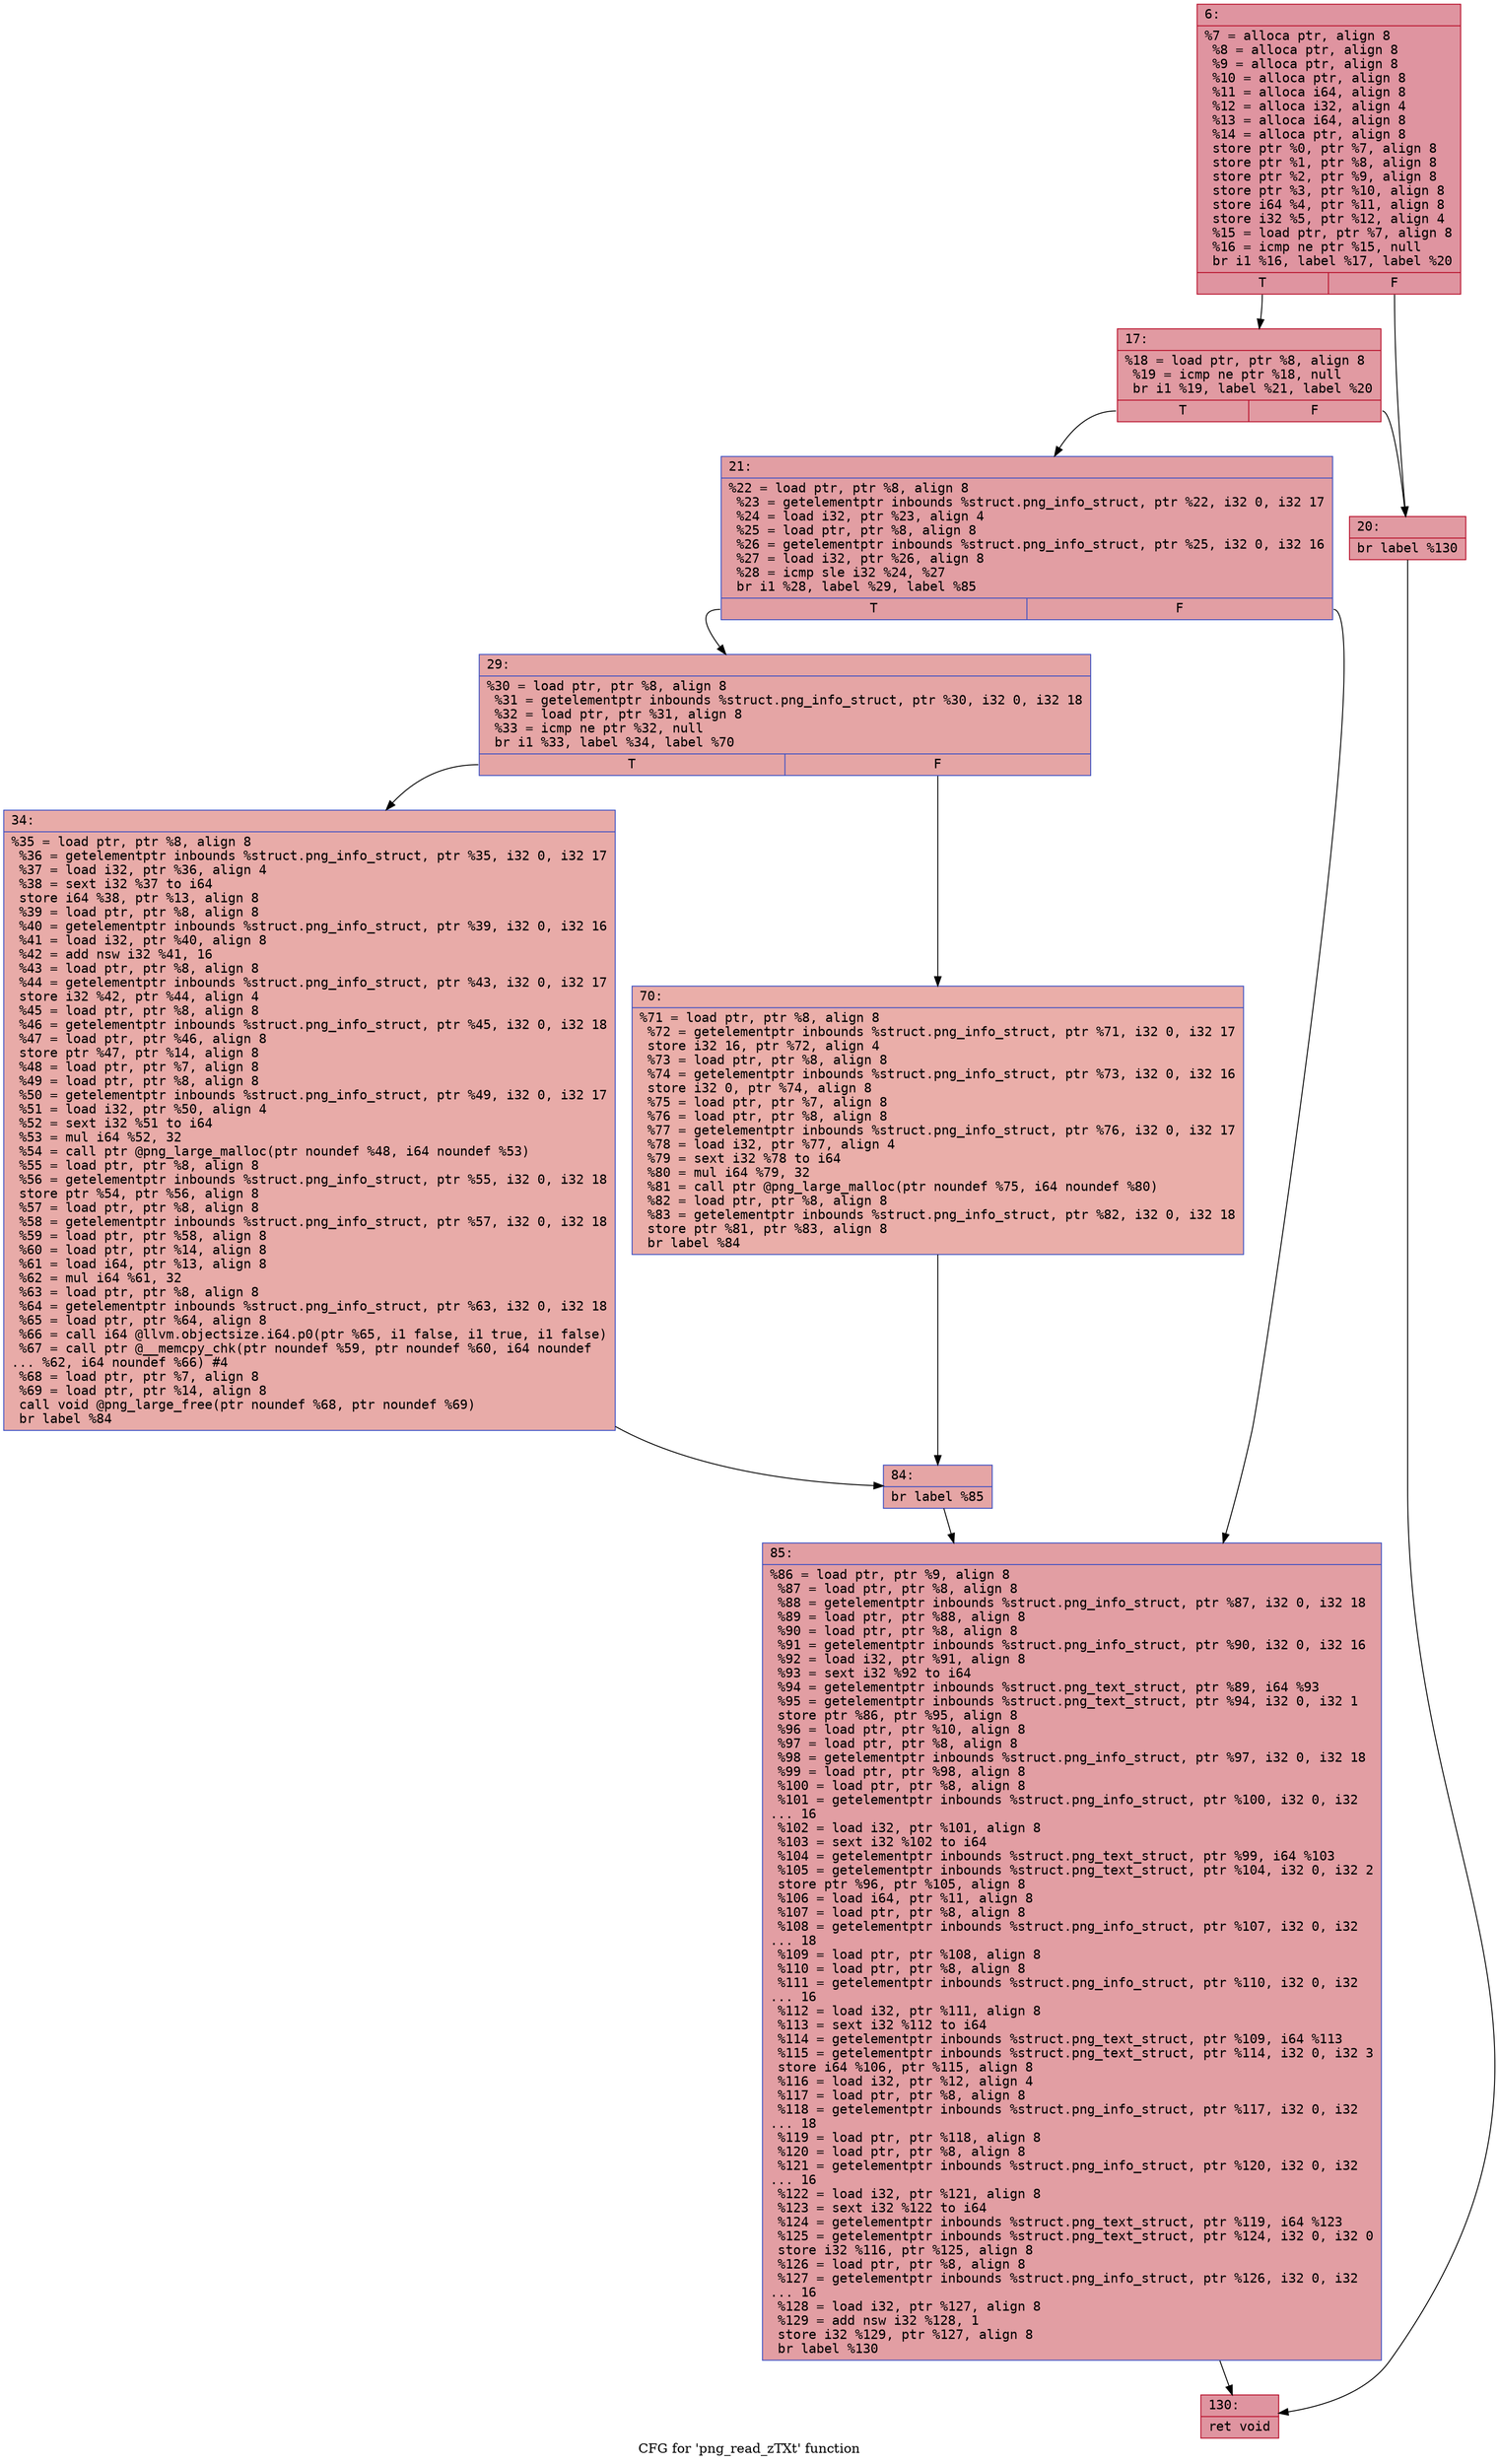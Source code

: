 digraph "CFG for 'png_read_zTXt' function" {
	label="CFG for 'png_read_zTXt' function";

	Node0x6000023377a0 [shape=record,color="#b70d28ff", style=filled, fillcolor="#b70d2870" fontname="Courier",label="{6:\l|  %7 = alloca ptr, align 8\l  %8 = alloca ptr, align 8\l  %9 = alloca ptr, align 8\l  %10 = alloca ptr, align 8\l  %11 = alloca i64, align 8\l  %12 = alloca i32, align 4\l  %13 = alloca i64, align 8\l  %14 = alloca ptr, align 8\l  store ptr %0, ptr %7, align 8\l  store ptr %1, ptr %8, align 8\l  store ptr %2, ptr %9, align 8\l  store ptr %3, ptr %10, align 8\l  store i64 %4, ptr %11, align 8\l  store i32 %5, ptr %12, align 4\l  %15 = load ptr, ptr %7, align 8\l  %16 = icmp ne ptr %15, null\l  br i1 %16, label %17, label %20\l|{<s0>T|<s1>F}}"];
	Node0x6000023377a0:s0 -> Node0x6000023377f0[tooltip="6 -> 17\nProbability 62.50%" ];
	Node0x6000023377a0:s1 -> Node0x600002337840[tooltip="6 -> 20\nProbability 37.50%" ];
	Node0x6000023377f0 [shape=record,color="#b70d28ff", style=filled, fillcolor="#bb1b2c70" fontname="Courier",label="{17:\l|  %18 = load ptr, ptr %8, align 8\l  %19 = icmp ne ptr %18, null\l  br i1 %19, label %21, label %20\l|{<s0>T|<s1>F}}"];
	Node0x6000023377f0:s0 -> Node0x600002337890[tooltip="17 -> 21\nProbability 62.50%" ];
	Node0x6000023377f0:s1 -> Node0x600002337840[tooltip="17 -> 20\nProbability 37.50%" ];
	Node0x600002337840 [shape=record,color="#b70d28ff", style=filled, fillcolor="#bb1b2c70" fontname="Courier",label="{20:\l|  br label %130\l}"];
	Node0x600002337840 -> Node0x600002337a70[tooltip="20 -> 130\nProbability 100.00%" ];
	Node0x600002337890 [shape=record,color="#3d50c3ff", style=filled, fillcolor="#be242e70" fontname="Courier",label="{21:\l|  %22 = load ptr, ptr %8, align 8\l  %23 = getelementptr inbounds %struct.png_info_struct, ptr %22, i32 0, i32 17\l  %24 = load i32, ptr %23, align 4\l  %25 = load ptr, ptr %8, align 8\l  %26 = getelementptr inbounds %struct.png_info_struct, ptr %25, i32 0, i32 16\l  %27 = load i32, ptr %26, align 8\l  %28 = icmp sle i32 %24, %27\l  br i1 %28, label %29, label %85\l|{<s0>T|<s1>F}}"];
	Node0x600002337890:s0 -> Node0x6000023378e0[tooltip="21 -> 29\nProbability 50.00%" ];
	Node0x600002337890:s1 -> Node0x600002337a20[tooltip="21 -> 85\nProbability 50.00%" ];
	Node0x6000023378e0 [shape=record,color="#3d50c3ff", style=filled, fillcolor="#c5333470" fontname="Courier",label="{29:\l|  %30 = load ptr, ptr %8, align 8\l  %31 = getelementptr inbounds %struct.png_info_struct, ptr %30, i32 0, i32 18\l  %32 = load ptr, ptr %31, align 8\l  %33 = icmp ne ptr %32, null\l  br i1 %33, label %34, label %70\l|{<s0>T|<s1>F}}"];
	Node0x6000023378e0:s0 -> Node0x600002337930[tooltip="29 -> 34\nProbability 62.50%" ];
	Node0x6000023378e0:s1 -> Node0x600002337980[tooltip="29 -> 70\nProbability 37.50%" ];
	Node0x600002337930 [shape=record,color="#3d50c3ff", style=filled, fillcolor="#cc403a70" fontname="Courier",label="{34:\l|  %35 = load ptr, ptr %8, align 8\l  %36 = getelementptr inbounds %struct.png_info_struct, ptr %35, i32 0, i32 17\l  %37 = load i32, ptr %36, align 4\l  %38 = sext i32 %37 to i64\l  store i64 %38, ptr %13, align 8\l  %39 = load ptr, ptr %8, align 8\l  %40 = getelementptr inbounds %struct.png_info_struct, ptr %39, i32 0, i32 16\l  %41 = load i32, ptr %40, align 8\l  %42 = add nsw i32 %41, 16\l  %43 = load ptr, ptr %8, align 8\l  %44 = getelementptr inbounds %struct.png_info_struct, ptr %43, i32 0, i32 17\l  store i32 %42, ptr %44, align 4\l  %45 = load ptr, ptr %8, align 8\l  %46 = getelementptr inbounds %struct.png_info_struct, ptr %45, i32 0, i32 18\l  %47 = load ptr, ptr %46, align 8\l  store ptr %47, ptr %14, align 8\l  %48 = load ptr, ptr %7, align 8\l  %49 = load ptr, ptr %8, align 8\l  %50 = getelementptr inbounds %struct.png_info_struct, ptr %49, i32 0, i32 17\l  %51 = load i32, ptr %50, align 4\l  %52 = sext i32 %51 to i64\l  %53 = mul i64 %52, 32\l  %54 = call ptr @png_large_malloc(ptr noundef %48, i64 noundef %53)\l  %55 = load ptr, ptr %8, align 8\l  %56 = getelementptr inbounds %struct.png_info_struct, ptr %55, i32 0, i32 18\l  store ptr %54, ptr %56, align 8\l  %57 = load ptr, ptr %8, align 8\l  %58 = getelementptr inbounds %struct.png_info_struct, ptr %57, i32 0, i32 18\l  %59 = load ptr, ptr %58, align 8\l  %60 = load ptr, ptr %14, align 8\l  %61 = load i64, ptr %13, align 8\l  %62 = mul i64 %61, 32\l  %63 = load ptr, ptr %8, align 8\l  %64 = getelementptr inbounds %struct.png_info_struct, ptr %63, i32 0, i32 18\l  %65 = load ptr, ptr %64, align 8\l  %66 = call i64 @llvm.objectsize.i64.p0(ptr %65, i1 false, i1 true, i1 false)\l  %67 = call ptr @__memcpy_chk(ptr noundef %59, ptr noundef %60, i64 noundef\l... %62, i64 noundef %66) #4\l  %68 = load ptr, ptr %7, align 8\l  %69 = load ptr, ptr %14, align 8\l  call void @png_large_free(ptr noundef %68, ptr noundef %69)\l  br label %84\l}"];
	Node0x600002337930 -> Node0x6000023379d0[tooltip="34 -> 84\nProbability 100.00%" ];
	Node0x600002337980 [shape=record,color="#3d50c3ff", style=filled, fillcolor="#d0473d70" fontname="Courier",label="{70:\l|  %71 = load ptr, ptr %8, align 8\l  %72 = getelementptr inbounds %struct.png_info_struct, ptr %71, i32 0, i32 17\l  store i32 16, ptr %72, align 4\l  %73 = load ptr, ptr %8, align 8\l  %74 = getelementptr inbounds %struct.png_info_struct, ptr %73, i32 0, i32 16\l  store i32 0, ptr %74, align 8\l  %75 = load ptr, ptr %7, align 8\l  %76 = load ptr, ptr %8, align 8\l  %77 = getelementptr inbounds %struct.png_info_struct, ptr %76, i32 0, i32 17\l  %78 = load i32, ptr %77, align 4\l  %79 = sext i32 %78 to i64\l  %80 = mul i64 %79, 32\l  %81 = call ptr @png_large_malloc(ptr noundef %75, i64 noundef %80)\l  %82 = load ptr, ptr %8, align 8\l  %83 = getelementptr inbounds %struct.png_info_struct, ptr %82, i32 0, i32 18\l  store ptr %81, ptr %83, align 8\l  br label %84\l}"];
	Node0x600002337980 -> Node0x6000023379d0[tooltip="70 -> 84\nProbability 100.00%" ];
	Node0x6000023379d0 [shape=record,color="#3d50c3ff", style=filled, fillcolor="#c5333470" fontname="Courier",label="{84:\l|  br label %85\l}"];
	Node0x6000023379d0 -> Node0x600002337a20[tooltip="84 -> 85\nProbability 100.00%" ];
	Node0x600002337a20 [shape=record,color="#3d50c3ff", style=filled, fillcolor="#be242e70" fontname="Courier",label="{85:\l|  %86 = load ptr, ptr %9, align 8\l  %87 = load ptr, ptr %8, align 8\l  %88 = getelementptr inbounds %struct.png_info_struct, ptr %87, i32 0, i32 18\l  %89 = load ptr, ptr %88, align 8\l  %90 = load ptr, ptr %8, align 8\l  %91 = getelementptr inbounds %struct.png_info_struct, ptr %90, i32 0, i32 16\l  %92 = load i32, ptr %91, align 8\l  %93 = sext i32 %92 to i64\l  %94 = getelementptr inbounds %struct.png_text_struct, ptr %89, i64 %93\l  %95 = getelementptr inbounds %struct.png_text_struct, ptr %94, i32 0, i32 1\l  store ptr %86, ptr %95, align 8\l  %96 = load ptr, ptr %10, align 8\l  %97 = load ptr, ptr %8, align 8\l  %98 = getelementptr inbounds %struct.png_info_struct, ptr %97, i32 0, i32 18\l  %99 = load ptr, ptr %98, align 8\l  %100 = load ptr, ptr %8, align 8\l  %101 = getelementptr inbounds %struct.png_info_struct, ptr %100, i32 0, i32\l... 16\l  %102 = load i32, ptr %101, align 8\l  %103 = sext i32 %102 to i64\l  %104 = getelementptr inbounds %struct.png_text_struct, ptr %99, i64 %103\l  %105 = getelementptr inbounds %struct.png_text_struct, ptr %104, i32 0, i32 2\l  store ptr %96, ptr %105, align 8\l  %106 = load i64, ptr %11, align 8\l  %107 = load ptr, ptr %8, align 8\l  %108 = getelementptr inbounds %struct.png_info_struct, ptr %107, i32 0, i32\l... 18\l  %109 = load ptr, ptr %108, align 8\l  %110 = load ptr, ptr %8, align 8\l  %111 = getelementptr inbounds %struct.png_info_struct, ptr %110, i32 0, i32\l... 16\l  %112 = load i32, ptr %111, align 8\l  %113 = sext i32 %112 to i64\l  %114 = getelementptr inbounds %struct.png_text_struct, ptr %109, i64 %113\l  %115 = getelementptr inbounds %struct.png_text_struct, ptr %114, i32 0, i32 3\l  store i64 %106, ptr %115, align 8\l  %116 = load i32, ptr %12, align 4\l  %117 = load ptr, ptr %8, align 8\l  %118 = getelementptr inbounds %struct.png_info_struct, ptr %117, i32 0, i32\l... 18\l  %119 = load ptr, ptr %118, align 8\l  %120 = load ptr, ptr %8, align 8\l  %121 = getelementptr inbounds %struct.png_info_struct, ptr %120, i32 0, i32\l... 16\l  %122 = load i32, ptr %121, align 8\l  %123 = sext i32 %122 to i64\l  %124 = getelementptr inbounds %struct.png_text_struct, ptr %119, i64 %123\l  %125 = getelementptr inbounds %struct.png_text_struct, ptr %124, i32 0, i32 0\l  store i32 %116, ptr %125, align 8\l  %126 = load ptr, ptr %8, align 8\l  %127 = getelementptr inbounds %struct.png_info_struct, ptr %126, i32 0, i32\l... 16\l  %128 = load i32, ptr %127, align 8\l  %129 = add nsw i32 %128, 1\l  store i32 %129, ptr %127, align 8\l  br label %130\l}"];
	Node0x600002337a20 -> Node0x600002337a70[tooltip="85 -> 130\nProbability 100.00%" ];
	Node0x600002337a70 [shape=record,color="#b70d28ff", style=filled, fillcolor="#b70d2870" fontname="Courier",label="{130:\l|  ret void\l}"];
}
